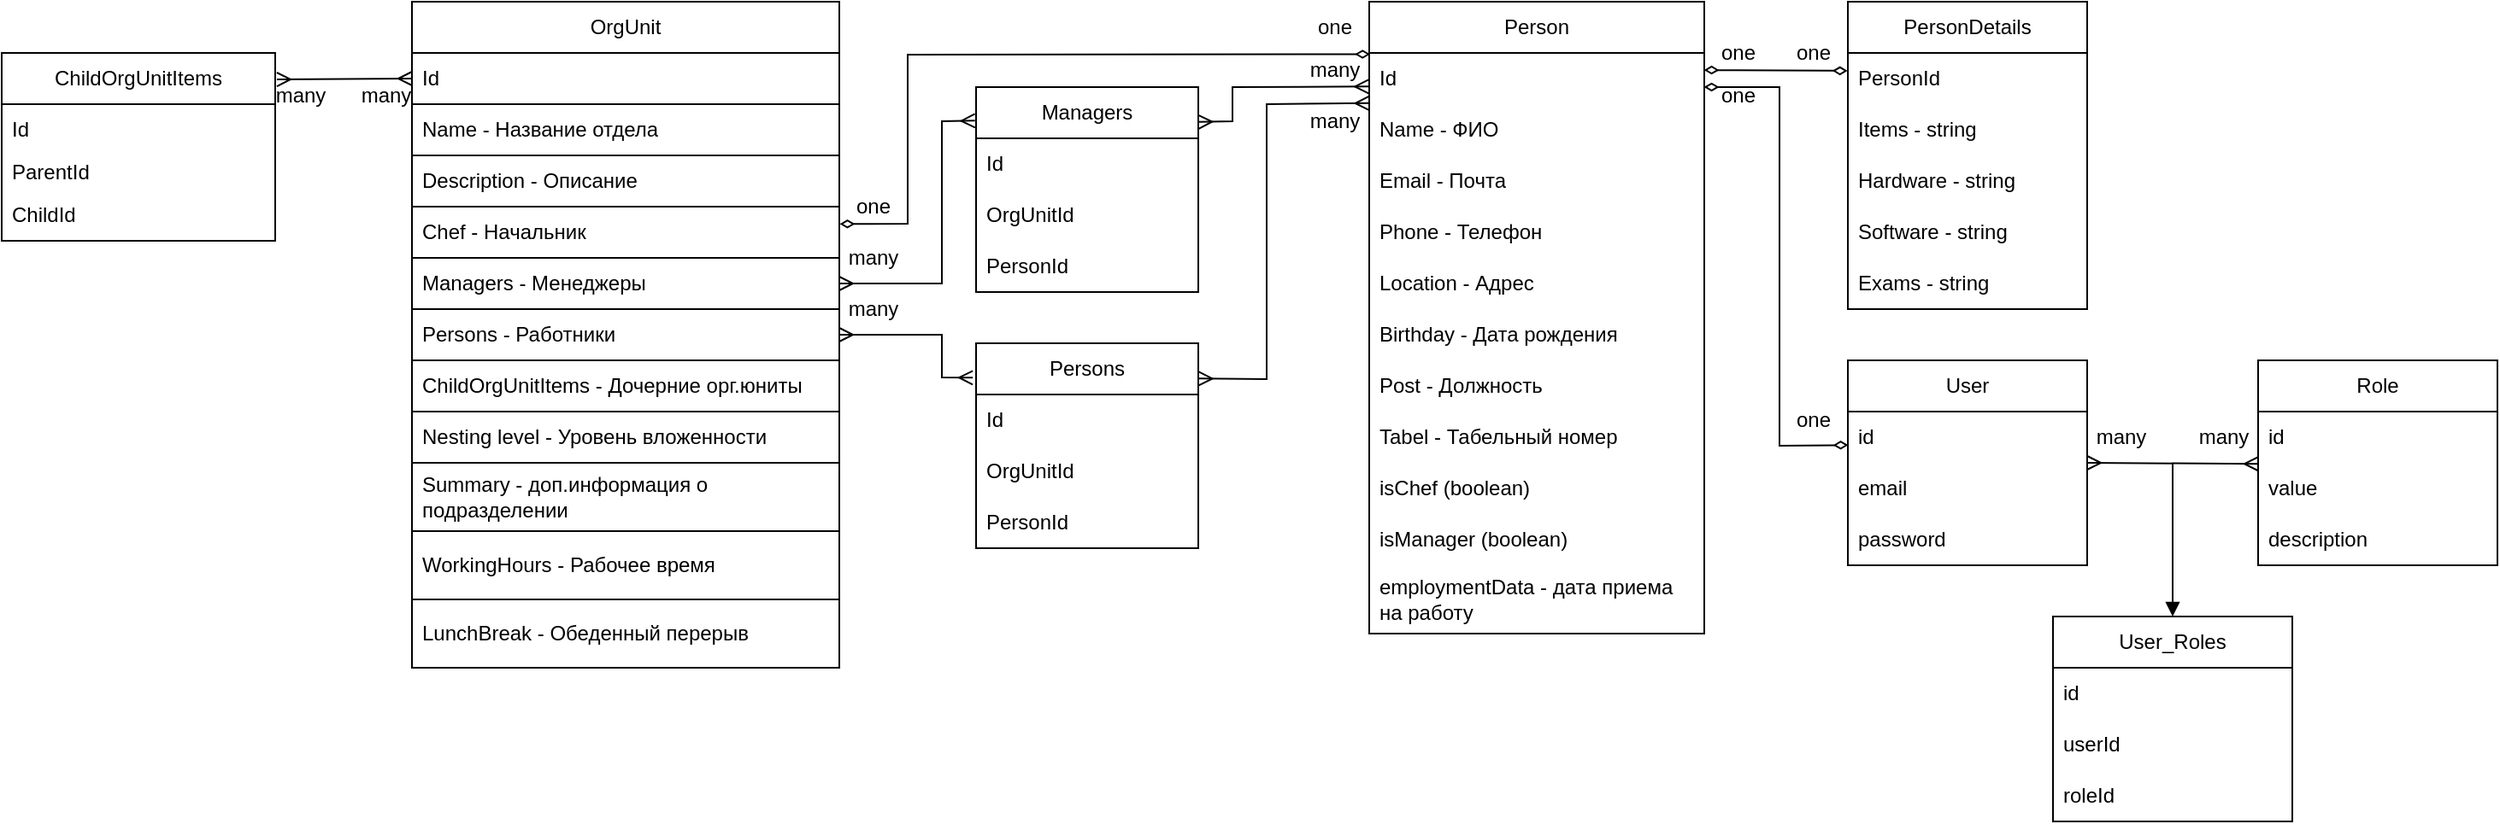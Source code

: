 <mxfile version="21.1.2" type="device">
  <diagram name="PostgreSchema" id="-JJ_8Ek38G9KD2-e-6LZ">
    <mxGraphModel dx="2048" dy="854" grid="1" gridSize="10" guides="1" tooltips="1" connect="1" arrows="1" fold="1" page="1" pageScale="1" pageWidth="827" pageHeight="1169" math="0" shadow="0">
      <root>
        <mxCell id="0" />
        <mxCell id="1" parent="0" />
        <mxCell id="tt-nmIVn0dqVWNBrcWp--1" value="Person" style="swimlane;fontStyle=0;childLayout=stackLayout;horizontal=1;startSize=30;horizontalStack=0;resizeParent=1;resizeParentMax=0;resizeLast=0;collapsible=1;marginBottom=0;whiteSpace=wrap;html=1;" parent="1" vertex="1">
          <mxGeometry x="40" y="40" width="196" height="370" as="geometry" />
        </mxCell>
        <mxCell id="tt-nmIVn0dqVWNBrcWp--2" value="Id" style="text;strokeColor=none;fillColor=none;align=left;verticalAlign=middle;spacingLeft=4;spacingRight=4;overflow=hidden;points=[[0,0.5],[1,0.5]];portConstraint=eastwest;rotatable=0;whiteSpace=wrap;html=1;" parent="tt-nmIVn0dqVWNBrcWp--1" vertex="1">
          <mxGeometry y="30" width="196" height="30" as="geometry" />
        </mxCell>
        <mxCell id="tt-nmIVn0dqVWNBrcWp--3" value="Name - ФИО" style="text;strokeColor=none;fillColor=none;align=left;verticalAlign=middle;spacingLeft=4;spacingRight=4;overflow=hidden;points=[[0,0.5],[1,0.5]];portConstraint=eastwest;rotatable=0;whiteSpace=wrap;html=1;" parent="tt-nmIVn0dqVWNBrcWp--1" vertex="1">
          <mxGeometry y="60" width="196" height="30" as="geometry" />
        </mxCell>
        <mxCell id="tt-nmIVn0dqVWNBrcWp--4" value="Email - Почта" style="text;strokeColor=none;fillColor=none;align=left;verticalAlign=middle;spacingLeft=4;spacingRight=4;overflow=hidden;points=[[0,0.5],[1,0.5]];portConstraint=eastwest;rotatable=0;whiteSpace=wrap;html=1;" parent="tt-nmIVn0dqVWNBrcWp--1" vertex="1">
          <mxGeometry y="90" width="196" height="30" as="geometry" />
        </mxCell>
        <mxCell id="tt-nmIVn0dqVWNBrcWp--5" value="Phone - Телефон" style="text;strokeColor=none;fillColor=none;align=left;verticalAlign=middle;spacingLeft=4;spacingRight=4;overflow=hidden;points=[[0,0.5],[1,0.5]];portConstraint=eastwest;rotatable=0;whiteSpace=wrap;html=1;" parent="tt-nmIVn0dqVWNBrcWp--1" vertex="1">
          <mxGeometry y="120" width="196" height="30" as="geometry" />
        </mxCell>
        <mxCell id="tt-nmIVn0dqVWNBrcWp--6" value="Location - Адрес" style="text;strokeColor=none;fillColor=none;align=left;verticalAlign=middle;spacingLeft=4;spacingRight=4;overflow=hidden;points=[[0,0.5],[1,0.5]];portConstraint=eastwest;rotatable=0;whiteSpace=wrap;html=1;" parent="tt-nmIVn0dqVWNBrcWp--1" vertex="1">
          <mxGeometry y="150" width="196" height="30" as="geometry" />
        </mxCell>
        <mxCell id="tt-nmIVn0dqVWNBrcWp--7" value="Birthday - Дата рождения" style="text;strokeColor=none;fillColor=none;align=left;verticalAlign=middle;spacingLeft=4;spacingRight=4;overflow=hidden;points=[[0,0.5],[1,0.5]];portConstraint=eastwest;rotatable=0;whiteSpace=wrap;html=1;" parent="tt-nmIVn0dqVWNBrcWp--1" vertex="1">
          <mxGeometry y="180" width="196" height="30" as="geometry" />
        </mxCell>
        <mxCell id="tt-nmIVn0dqVWNBrcWp--8" value="Post - Должность" style="text;strokeColor=none;fillColor=none;align=left;verticalAlign=middle;spacingLeft=4;spacingRight=4;overflow=hidden;points=[[0,0.5],[1,0.5]];portConstraint=eastwest;rotatable=0;whiteSpace=wrap;html=1;" parent="tt-nmIVn0dqVWNBrcWp--1" vertex="1">
          <mxGeometry y="210" width="196" height="30" as="geometry" />
        </mxCell>
        <mxCell id="tt-nmIVn0dqVWNBrcWp--10" value="Tabel - Табельный номер" style="text;strokeColor=none;fillColor=none;align=left;verticalAlign=middle;spacingLeft=4;spacingRight=4;overflow=hidden;points=[[0,0.5],[1,0.5]];portConstraint=eastwest;rotatable=0;whiteSpace=wrap;html=1;" parent="tt-nmIVn0dqVWNBrcWp--1" vertex="1">
          <mxGeometry y="240" width="196" height="30" as="geometry" />
        </mxCell>
        <mxCell id="tt-nmIVn0dqVWNBrcWp--16" value="isChef (boolean)" style="text;strokeColor=none;fillColor=none;align=left;verticalAlign=middle;spacingLeft=4;spacingRight=4;overflow=hidden;points=[[0,0.5],[1,0.5]];portConstraint=eastwest;rotatable=0;whiteSpace=wrap;html=1;" parent="tt-nmIVn0dqVWNBrcWp--1" vertex="1">
          <mxGeometry y="270" width="196" height="30" as="geometry" />
        </mxCell>
        <mxCell id="tt-nmIVn0dqVWNBrcWp--17" value="isManager (boolean)" style="text;strokeColor=none;fillColor=none;align=left;verticalAlign=middle;spacingLeft=4;spacingRight=4;overflow=hidden;points=[[0,0.5],[1,0.5]];portConstraint=eastwest;rotatable=0;whiteSpace=wrap;html=1;" parent="tt-nmIVn0dqVWNBrcWp--1" vertex="1">
          <mxGeometry y="300" width="196" height="30" as="geometry" />
        </mxCell>
        <mxCell id="c_I2KkXM7RDL-4vRSEfP-3" value="employmentData - дата приема на работу" style="text;strokeColor=none;fillColor=none;align=left;verticalAlign=middle;spacingLeft=4;spacingRight=4;overflow=hidden;points=[[0,0.5],[1,0.5]];portConstraint=eastwest;rotatable=0;whiteSpace=wrap;html=1;" vertex="1" parent="tt-nmIVn0dqVWNBrcWp--1">
          <mxGeometry y="330" width="196" height="40" as="geometry" />
        </mxCell>
        <mxCell id="tt-nmIVn0dqVWNBrcWp--12" value="PersonDetails" style="swimlane;fontStyle=0;childLayout=stackLayout;horizontal=1;startSize=30;horizontalStack=0;resizeParent=1;resizeParentMax=0;resizeLast=0;collapsible=1;marginBottom=0;whiteSpace=wrap;html=1;" parent="1" vertex="1">
          <mxGeometry x="320" y="40" width="140" height="180" as="geometry" />
        </mxCell>
        <mxCell id="tt-nmIVn0dqVWNBrcWp--13" value="PersonId" style="text;strokeColor=none;fillColor=none;align=left;verticalAlign=middle;spacingLeft=4;spacingRight=4;overflow=hidden;points=[[0,0.5],[1,0.5]];portConstraint=eastwest;rotatable=0;whiteSpace=wrap;html=1;" parent="tt-nmIVn0dqVWNBrcWp--12" vertex="1">
          <mxGeometry y="30" width="140" height="30" as="geometry" />
        </mxCell>
        <mxCell id="tt-nmIVn0dqVWNBrcWp--14" value="Items - string" style="text;strokeColor=none;fillColor=none;align=left;verticalAlign=middle;spacingLeft=4;spacingRight=4;overflow=hidden;points=[[0,0.5],[1,0.5]];portConstraint=eastwest;rotatable=0;whiteSpace=wrap;html=1;" parent="tt-nmIVn0dqVWNBrcWp--12" vertex="1">
          <mxGeometry y="60" width="140" height="30" as="geometry" />
        </mxCell>
        <mxCell id="tt-nmIVn0dqVWNBrcWp--15" value="Hardware - string&amp;nbsp;" style="text;strokeColor=none;fillColor=none;align=left;verticalAlign=middle;spacingLeft=4;spacingRight=4;overflow=hidden;points=[[0,0.5],[1,0.5]];portConstraint=eastwest;rotatable=0;whiteSpace=wrap;html=1;" parent="tt-nmIVn0dqVWNBrcWp--12" vertex="1">
          <mxGeometry y="90" width="140" height="30" as="geometry" />
        </mxCell>
        <mxCell id="tt-nmIVn0dqVWNBrcWp--18" value="Software - string&amp;nbsp;&amp;nbsp;" style="text;strokeColor=none;fillColor=none;align=left;verticalAlign=middle;spacingLeft=4;spacingRight=4;overflow=hidden;points=[[0,0.5],[1,0.5]];portConstraint=eastwest;rotatable=0;whiteSpace=wrap;html=1;" parent="tt-nmIVn0dqVWNBrcWp--12" vertex="1">
          <mxGeometry y="120" width="140" height="30" as="geometry" />
        </mxCell>
        <mxCell id="tt-nmIVn0dqVWNBrcWp--19" value="Exams - string&amp;nbsp;" style="text;strokeColor=none;fillColor=none;align=left;verticalAlign=middle;spacingLeft=4;spacingRight=4;overflow=hidden;points=[[0,0.5],[1,0.5]];portConstraint=eastwest;rotatable=0;whiteSpace=wrap;html=1;" parent="tt-nmIVn0dqVWNBrcWp--12" vertex="1">
          <mxGeometry y="150" width="140" height="30" as="geometry" />
        </mxCell>
        <mxCell id="tt-nmIVn0dqVWNBrcWp--21" style="edgeStyle=orthogonalEdgeStyle;rounded=0;orthogonalLoop=1;jettySize=auto;html=1;exitX=1;exitY=0.5;exitDx=0;exitDy=0;" parent="tt-nmIVn0dqVWNBrcWp--12" source="tt-nmIVn0dqVWNBrcWp--15" target="tt-nmIVn0dqVWNBrcWp--15" edge="1">
          <mxGeometry relative="1" as="geometry" />
        </mxCell>
        <mxCell id="tt-nmIVn0dqVWNBrcWp--20" value="" style="endArrow=diamondThin;startArrow=diamondThin;html=1;rounded=0;entryX=-0.001;entryY=0.349;entryDx=0;entryDy=0;startFill=0;endFill=0;exitX=0.999;exitY=0.334;exitDx=0;exitDy=0;exitPerimeter=0;entryPerimeter=0;" parent="1" source="tt-nmIVn0dqVWNBrcWp--2" target="tt-nmIVn0dqVWNBrcWp--13" edge="1">
          <mxGeometry width="50" height="50" relative="1" as="geometry">
            <mxPoint x="280" y="80" as="sourcePoint" />
            <mxPoint x="610" y="235" as="targetPoint" />
          </mxGeometry>
        </mxCell>
        <mxCell id="tt-nmIVn0dqVWNBrcWp--23" value="OrgUnit" style="swimlane;fontStyle=0;childLayout=stackLayout;horizontal=1;startSize=30;horizontalStack=0;resizeParent=1;resizeParentMax=0;resizeLast=0;collapsible=1;marginBottom=0;whiteSpace=wrap;html=1;" parent="1" vertex="1">
          <mxGeometry x="-520" y="40" width="250" height="390" as="geometry" />
        </mxCell>
        <mxCell id="tt-nmIVn0dqVWNBrcWp--24" value="Id" style="text;strokeColor=default;fillColor=none;align=left;verticalAlign=middle;spacingLeft=4;spacingRight=4;overflow=hidden;points=[[0,0.5],[1,0.5]];portConstraint=eastwest;rotatable=0;whiteSpace=wrap;html=1;" parent="tt-nmIVn0dqVWNBrcWp--23" vertex="1">
          <mxGeometry y="30" width="250" height="30" as="geometry" />
        </mxCell>
        <mxCell id="tt-nmIVn0dqVWNBrcWp--25" value="Name - Название отдела" style="text;strokeColor=default;fillColor=none;align=left;verticalAlign=middle;spacingLeft=4;spacingRight=4;overflow=hidden;points=[[0,0.5],[1,0.5]];portConstraint=eastwest;rotatable=0;whiteSpace=wrap;html=1;" parent="tt-nmIVn0dqVWNBrcWp--23" vertex="1">
          <mxGeometry y="60" width="250" height="30" as="geometry" />
        </mxCell>
        <mxCell id="tt-nmIVn0dqVWNBrcWp--26" value="Description - Описание" style="text;strokeColor=default;fillColor=none;align=left;verticalAlign=middle;spacingLeft=4;spacingRight=4;overflow=hidden;points=[[0,0.5],[1,0.5]];portConstraint=eastwest;rotatable=0;whiteSpace=wrap;html=1;" parent="tt-nmIVn0dqVWNBrcWp--23" vertex="1">
          <mxGeometry y="90" width="250" height="30" as="geometry" />
        </mxCell>
        <mxCell id="tt-nmIVn0dqVWNBrcWp--27" value="Chef - Начальник" style="text;strokeColor=default;fillColor=none;align=left;verticalAlign=middle;spacingLeft=4;spacingRight=4;overflow=hidden;points=[[0,0.5],[1,0.5]];portConstraint=eastwest;rotatable=0;whiteSpace=wrap;html=1;" parent="tt-nmIVn0dqVWNBrcWp--23" vertex="1">
          <mxGeometry y="120" width="250" height="30" as="geometry" />
        </mxCell>
        <mxCell id="tt-nmIVn0dqVWNBrcWp--28" value="Managers - Менеджеры" style="text;strokeColor=default;fillColor=none;align=left;verticalAlign=middle;spacingLeft=4;spacingRight=4;overflow=hidden;points=[[0,0.5],[1,0.5]];portConstraint=eastwest;rotatable=0;whiteSpace=wrap;html=1;" parent="tt-nmIVn0dqVWNBrcWp--23" vertex="1">
          <mxGeometry y="150" width="250" height="30" as="geometry" />
        </mxCell>
        <mxCell id="tt-nmIVn0dqVWNBrcWp--29" value="Persons - Работники" style="text;strokeColor=default;fillColor=none;align=left;verticalAlign=middle;spacingLeft=4;spacingRight=4;overflow=hidden;points=[[0,0.5],[1,0.5]];portConstraint=eastwest;rotatable=0;whiteSpace=wrap;html=1;" parent="tt-nmIVn0dqVWNBrcWp--23" vertex="1">
          <mxGeometry y="180" width="250" height="30" as="geometry" />
        </mxCell>
        <mxCell id="tt-nmIVn0dqVWNBrcWp--30" value="ChildOrgUnitItems - Дочерние орг.юниты" style="text;strokeColor=default;fillColor=none;align=left;verticalAlign=middle;spacingLeft=4;spacingRight=4;overflow=hidden;points=[[0,0.5],[1,0.5]];portConstraint=eastwest;rotatable=0;whiteSpace=wrap;html=1;" parent="tt-nmIVn0dqVWNBrcWp--23" vertex="1">
          <mxGeometry y="210" width="250" height="30" as="geometry" />
        </mxCell>
        <mxCell id="tt-nmIVn0dqVWNBrcWp--33" value="Nesting level - Уровень вложенности" style="text;strokeColor=default;fillColor=none;align=left;verticalAlign=middle;spacingLeft=4;spacingRight=4;overflow=hidden;points=[[0,0.5],[1,0.5]];portConstraint=eastwest;rotatable=0;whiteSpace=wrap;html=1;" parent="tt-nmIVn0dqVWNBrcWp--23" vertex="1">
          <mxGeometry y="240" width="250" height="30" as="geometry" />
        </mxCell>
        <mxCell id="c_I2KkXM7RDL-4vRSEfP-4" value="Summary - доп.информация о подразделении" style="text;strokeColor=default;fillColor=none;align=left;verticalAlign=middle;spacingLeft=4;spacingRight=4;overflow=hidden;points=[[0,0.5],[1,0.5]];portConstraint=eastwest;rotatable=0;whiteSpace=wrap;html=1;" vertex="1" parent="tt-nmIVn0dqVWNBrcWp--23">
          <mxGeometry y="270" width="250" height="40" as="geometry" />
        </mxCell>
        <mxCell id="c_I2KkXM7RDL-4vRSEfP-5" value="WorkingHours - Рабочее время" style="text;strokeColor=default;fillColor=none;align=left;verticalAlign=middle;spacingLeft=4;spacingRight=4;overflow=hidden;points=[[0,0.5],[1,0.5]];portConstraint=eastwest;rotatable=0;whiteSpace=wrap;html=1;" vertex="1" parent="tt-nmIVn0dqVWNBrcWp--23">
          <mxGeometry y="310" width="250" height="40" as="geometry" />
        </mxCell>
        <mxCell id="c_I2KkXM7RDL-4vRSEfP-6" value="LunchBreak - Обеденный перерыв" style="text;strokeColor=default;fillColor=none;align=left;verticalAlign=middle;spacingLeft=4;spacingRight=4;overflow=hidden;points=[[0,0.5],[1,0.5]];portConstraint=eastwest;rotatable=0;whiteSpace=wrap;html=1;" vertex="1" parent="tt-nmIVn0dqVWNBrcWp--23">
          <mxGeometry y="350" width="250" height="40" as="geometry" />
        </mxCell>
        <mxCell id="tt-nmIVn0dqVWNBrcWp--34" value="Managers" style="swimlane;fontStyle=0;childLayout=stackLayout;horizontal=1;startSize=30;horizontalStack=0;resizeParent=1;resizeParentMax=0;resizeLast=0;collapsible=1;marginBottom=0;whiteSpace=wrap;html=1;" parent="1" vertex="1">
          <mxGeometry x="-190" y="90" width="130" height="120" as="geometry" />
        </mxCell>
        <mxCell id="tt-nmIVn0dqVWNBrcWp--35" value="Id&lt;br&gt;" style="text;strokeColor=none;fillColor=none;align=left;verticalAlign=middle;spacingLeft=4;spacingRight=4;overflow=hidden;points=[[0,0.5],[1,0.5]];portConstraint=eastwest;rotatable=0;whiteSpace=wrap;html=1;" parent="tt-nmIVn0dqVWNBrcWp--34" vertex="1">
          <mxGeometry y="30" width="130" height="30" as="geometry" />
        </mxCell>
        <mxCell id="tt-nmIVn0dqVWNBrcWp--36" value="OrgUnitId" style="text;strokeColor=none;fillColor=none;align=left;verticalAlign=middle;spacingLeft=4;spacingRight=4;overflow=hidden;points=[[0,0.5],[1,0.5]];portConstraint=eastwest;rotatable=0;whiteSpace=wrap;html=1;" parent="tt-nmIVn0dqVWNBrcWp--34" vertex="1">
          <mxGeometry y="60" width="130" height="30" as="geometry" />
        </mxCell>
        <mxCell id="XfqStUF57FLf_bJF3hSX-3" value="PersonId" style="text;strokeColor=none;fillColor=none;align=left;verticalAlign=middle;spacingLeft=4;spacingRight=4;overflow=hidden;points=[[0,0.5],[1,0.5]];portConstraint=eastwest;rotatable=0;whiteSpace=wrap;html=1;" parent="tt-nmIVn0dqVWNBrcWp--34" vertex="1">
          <mxGeometry y="90" width="130" height="30" as="geometry" />
        </mxCell>
        <mxCell id="tt-nmIVn0dqVWNBrcWp--38" value="Persons" style="swimlane;fontStyle=0;childLayout=stackLayout;horizontal=1;startSize=30;horizontalStack=0;resizeParent=1;resizeParentMax=0;resizeLast=0;collapsible=1;marginBottom=0;whiteSpace=wrap;html=1;" parent="1" vertex="1">
          <mxGeometry x="-190" y="240" width="130" height="120" as="geometry" />
        </mxCell>
        <mxCell id="tt-nmIVn0dqVWNBrcWp--39" value="Id&lt;br&gt;" style="text;strokeColor=none;fillColor=none;align=left;verticalAlign=middle;spacingLeft=4;spacingRight=4;overflow=hidden;points=[[0,0.5],[1,0.5]];portConstraint=eastwest;rotatable=0;whiteSpace=wrap;html=1;" parent="tt-nmIVn0dqVWNBrcWp--38" vertex="1">
          <mxGeometry y="30" width="130" height="30" as="geometry" />
        </mxCell>
        <mxCell id="tt-nmIVn0dqVWNBrcWp--40" value="OrgUnitId" style="text;strokeColor=none;fillColor=none;align=left;verticalAlign=middle;spacingLeft=4;spacingRight=4;overflow=hidden;points=[[0,0.5],[1,0.5]];portConstraint=eastwest;rotatable=0;whiteSpace=wrap;html=1;" parent="tt-nmIVn0dqVWNBrcWp--38" vertex="1">
          <mxGeometry y="60" width="130" height="30" as="geometry" />
        </mxCell>
        <mxCell id="XfqStUF57FLf_bJF3hSX-2" value="PersonId" style="text;strokeColor=none;fillColor=none;align=left;verticalAlign=middle;spacingLeft=4;spacingRight=4;overflow=hidden;points=[[0,0.5],[1,0.5]];portConstraint=eastwest;rotatable=0;whiteSpace=wrap;html=1;" parent="tt-nmIVn0dqVWNBrcWp--38" vertex="1">
          <mxGeometry y="90" width="130" height="30" as="geometry" />
        </mxCell>
        <mxCell id="tt-nmIVn0dqVWNBrcWp--41" value="" style="endArrow=ERmany;html=1;rounded=0;exitX=1;exitY=0.5;exitDx=0;exitDy=0;entryX=-0.005;entryY=0.164;entryDx=0;entryDy=0;entryPerimeter=0;startArrow=ERmany;startFill=0;endFill=0;" parent="1" source="tt-nmIVn0dqVWNBrcWp--28" target="tt-nmIVn0dqVWNBrcWp--34" edge="1">
          <mxGeometry width="50" height="50" relative="1" as="geometry">
            <mxPoint x="60" y="235" as="sourcePoint" />
            <mxPoint x="-50" y="85" as="targetPoint" />
            <Array as="points">
              <mxPoint x="-210" y="205" />
              <mxPoint x="-210" y="110" />
            </Array>
          </mxGeometry>
        </mxCell>
        <mxCell id="tt-nmIVn0dqVWNBrcWp--42" value="" style="endArrow=ERmany;html=1;rounded=0;entryX=1;entryY=0.5;entryDx=0;entryDy=0;startArrow=ERmany;startFill=0;endFill=0;exitX=-0.015;exitY=0.168;exitDx=0;exitDy=0;exitPerimeter=0;" parent="1" source="tt-nmIVn0dqVWNBrcWp--38" target="tt-nmIVn0dqVWNBrcWp--29" edge="1">
          <mxGeometry width="50" height="50" relative="1" as="geometry">
            <mxPoint x="-340" y="260" as="sourcePoint" />
            <mxPoint x="-100" y="255" as="targetPoint" />
            <Array as="points">
              <mxPoint x="-210" y="260" />
              <mxPoint x="-210" y="235" />
            </Array>
          </mxGeometry>
        </mxCell>
        <mxCell id="tt-nmIVn0dqVWNBrcWp--43" value="" style="endArrow=ERmany;html=1;rounded=0;entryX=-0.002;entryY=0.656;entryDx=0;entryDy=0;exitX=1.001;exitY=0.17;exitDx=0;exitDy=0;exitPerimeter=0;entryPerimeter=0;endFill=0;startArrow=ERmany;startFill=0;" parent="1" source="tt-nmIVn0dqVWNBrcWp--34" target="tt-nmIVn0dqVWNBrcWp--2" edge="1">
          <mxGeometry width="50" height="50" relative="1" as="geometry">
            <mxPoint x="120" y="225" as="sourcePoint" />
            <mxPoint x="170" y="175" as="targetPoint" />
            <Array as="points">
              <mxPoint x="-40" y="110" />
              <mxPoint x="-40" y="90" />
            </Array>
          </mxGeometry>
        </mxCell>
        <mxCell id="tt-nmIVn0dqVWNBrcWp--44" value="" style="endArrow=ERmany;html=1;rounded=0;entryX=-0.001;entryY=0.981;entryDx=0;entryDy=0;entryPerimeter=0;exitX=1.002;exitY=0.172;exitDx=0;exitDy=0;exitPerimeter=0;endFill=0;startArrow=ERmany;startFill=0;" parent="1" source="tt-nmIVn0dqVWNBrcWp--38" target="tt-nmIVn0dqVWNBrcWp--2" edge="1">
          <mxGeometry width="50" height="50" relative="1" as="geometry">
            <mxPoint x="260" y="235" as="sourcePoint" />
            <mxPoint x="310" y="185" as="targetPoint" />
            <Array as="points">
              <mxPoint x="-20" y="261" />
              <mxPoint x="-20" y="100" />
            </Array>
          </mxGeometry>
        </mxCell>
        <mxCell id="tt-nmIVn0dqVWNBrcWp--45" value="ChildOrgUnitItems" style="swimlane;fontStyle=0;childLayout=stackLayout;horizontal=1;startSize=30;horizontalStack=0;resizeParent=1;resizeParentMax=0;resizeLast=0;collapsible=1;marginBottom=0;whiteSpace=wrap;html=1;" parent="1" vertex="1">
          <mxGeometry x="-760" y="70" width="160" height="110" as="geometry" />
        </mxCell>
        <mxCell id="tt-nmIVn0dqVWNBrcWp--46" value="Id&lt;br&gt;" style="text;strokeColor=none;fillColor=none;align=left;verticalAlign=middle;spacingLeft=4;spacingRight=4;overflow=hidden;points=[[0,0.5],[1,0.5]];portConstraint=eastwest;rotatable=0;whiteSpace=wrap;html=1;" parent="tt-nmIVn0dqVWNBrcWp--45" vertex="1">
          <mxGeometry y="30" width="160" height="30" as="geometry" />
        </mxCell>
        <mxCell id="tt-nmIVn0dqVWNBrcWp--47" value="ParentId" style="text;strokeColor=none;fillColor=none;align=left;verticalAlign=middle;spacingLeft=4;spacingRight=4;overflow=hidden;points=[[0,0.5],[1,0.5]];portConstraint=eastwest;rotatable=0;whiteSpace=wrap;html=1;" parent="tt-nmIVn0dqVWNBrcWp--45" vertex="1">
          <mxGeometry y="60" width="160" height="20" as="geometry" />
        </mxCell>
        <mxCell id="XfqStUF57FLf_bJF3hSX-1" value="ChildId" style="text;strokeColor=none;fillColor=none;align=left;verticalAlign=middle;spacingLeft=4;spacingRight=4;overflow=hidden;points=[[0,0.5],[1,0.5]];portConstraint=eastwest;rotatable=0;whiteSpace=wrap;html=1;" parent="tt-nmIVn0dqVWNBrcWp--45" vertex="1">
          <mxGeometry y="80" width="160" height="30" as="geometry" />
        </mxCell>
        <mxCell id="tt-nmIVn0dqVWNBrcWp--49" value="one" style="text;html=1;strokeColor=none;fillColor=none;align=center;verticalAlign=middle;whiteSpace=wrap;rounded=0;" parent="1" vertex="1">
          <mxGeometry x="236" y="65" width="40" height="10" as="geometry" />
        </mxCell>
        <mxCell id="tt-nmIVn0dqVWNBrcWp--50" value="one" style="text;html=1;strokeColor=none;fillColor=none;align=center;verticalAlign=middle;whiteSpace=wrap;rounded=0;" parent="1" vertex="1">
          <mxGeometry x="280" y="280" width="40" height="10" as="geometry" />
        </mxCell>
        <mxCell id="tt-nmIVn0dqVWNBrcWp--53" value="User" style="swimlane;fontStyle=0;childLayout=stackLayout;horizontal=1;startSize=30;horizontalStack=0;resizeParent=1;resizeParentMax=0;resizeLast=0;collapsible=1;marginBottom=0;whiteSpace=wrap;html=1;" parent="1" vertex="1">
          <mxGeometry x="320" y="250" width="140" height="120" as="geometry" />
        </mxCell>
        <mxCell id="tt-nmIVn0dqVWNBrcWp--54" value="id" style="text;strokeColor=none;fillColor=none;align=left;verticalAlign=middle;spacingLeft=4;spacingRight=4;overflow=hidden;points=[[0,0.5],[1,0.5]];portConstraint=eastwest;rotatable=0;whiteSpace=wrap;html=1;" parent="tt-nmIVn0dqVWNBrcWp--53" vertex="1">
          <mxGeometry y="30" width="140" height="30" as="geometry" />
        </mxCell>
        <mxCell id="tt-nmIVn0dqVWNBrcWp--55" value="email" style="text;strokeColor=none;fillColor=none;align=left;verticalAlign=middle;spacingLeft=4;spacingRight=4;overflow=hidden;points=[[0,0.5],[1,0.5]];portConstraint=eastwest;rotatable=0;whiteSpace=wrap;html=1;" parent="tt-nmIVn0dqVWNBrcWp--53" vertex="1">
          <mxGeometry y="60" width="140" height="30" as="geometry" />
        </mxCell>
        <mxCell id="tt-nmIVn0dqVWNBrcWp--56" value="password" style="text;strokeColor=none;fillColor=none;align=left;verticalAlign=middle;spacingLeft=4;spacingRight=4;overflow=hidden;points=[[0,0.5],[1,0.5]];portConstraint=eastwest;rotatable=0;whiteSpace=wrap;html=1;" parent="tt-nmIVn0dqVWNBrcWp--53" vertex="1">
          <mxGeometry y="90" width="140" height="30" as="geometry" />
        </mxCell>
        <mxCell id="tt-nmIVn0dqVWNBrcWp--57" value="Role" style="swimlane;fontStyle=0;childLayout=stackLayout;horizontal=1;startSize=30;horizontalStack=0;resizeParent=1;resizeParentMax=0;resizeLast=0;collapsible=1;marginBottom=0;whiteSpace=wrap;html=1;" parent="1" vertex="1">
          <mxGeometry x="560" y="250" width="140" height="120" as="geometry" />
        </mxCell>
        <mxCell id="tt-nmIVn0dqVWNBrcWp--58" value="id" style="text;strokeColor=none;fillColor=none;align=left;verticalAlign=middle;spacingLeft=4;spacingRight=4;overflow=hidden;points=[[0,0.5],[1,0.5]];portConstraint=eastwest;rotatable=0;whiteSpace=wrap;html=1;" parent="tt-nmIVn0dqVWNBrcWp--57" vertex="1">
          <mxGeometry y="30" width="140" height="30" as="geometry" />
        </mxCell>
        <mxCell id="tt-nmIVn0dqVWNBrcWp--59" value="value" style="text;strokeColor=none;fillColor=none;align=left;verticalAlign=middle;spacingLeft=4;spacingRight=4;overflow=hidden;points=[[0,0.5],[1,0.5]];portConstraint=eastwest;rotatable=0;whiteSpace=wrap;html=1;" parent="tt-nmIVn0dqVWNBrcWp--57" vertex="1">
          <mxGeometry y="60" width="140" height="30" as="geometry" />
        </mxCell>
        <mxCell id="tt-nmIVn0dqVWNBrcWp--60" value="description" style="text;strokeColor=none;fillColor=none;align=left;verticalAlign=middle;spacingLeft=4;spacingRight=4;overflow=hidden;points=[[0,0.5],[1,0.5]];portConstraint=eastwest;rotatable=0;whiteSpace=wrap;html=1;" parent="tt-nmIVn0dqVWNBrcWp--57" vertex="1">
          <mxGeometry y="90" width="140" height="30" as="geometry" />
        </mxCell>
        <mxCell id="tt-nmIVn0dqVWNBrcWp--61" value="User_Roles" style="swimlane;fontStyle=0;childLayout=stackLayout;horizontal=1;startSize=30;horizontalStack=0;resizeParent=1;resizeParentMax=0;resizeLast=0;collapsible=1;marginBottom=0;whiteSpace=wrap;html=1;" parent="1" vertex="1">
          <mxGeometry x="440" y="400" width="140" height="120" as="geometry" />
        </mxCell>
        <mxCell id="tt-nmIVn0dqVWNBrcWp--62" value="id" style="text;strokeColor=none;fillColor=none;align=left;verticalAlign=middle;spacingLeft=4;spacingRight=4;overflow=hidden;points=[[0,0.5],[1,0.5]];portConstraint=eastwest;rotatable=0;whiteSpace=wrap;html=1;" parent="tt-nmIVn0dqVWNBrcWp--61" vertex="1">
          <mxGeometry y="30" width="140" height="30" as="geometry" />
        </mxCell>
        <mxCell id="tt-nmIVn0dqVWNBrcWp--63" value="userId" style="text;strokeColor=none;fillColor=none;align=left;verticalAlign=middle;spacingLeft=4;spacingRight=4;overflow=hidden;points=[[0,0.5],[1,0.5]];portConstraint=eastwest;rotatable=0;whiteSpace=wrap;html=1;" parent="tt-nmIVn0dqVWNBrcWp--61" vertex="1">
          <mxGeometry y="60" width="140" height="30" as="geometry" />
        </mxCell>
        <mxCell id="tt-nmIVn0dqVWNBrcWp--64" value="roleId" style="text;strokeColor=none;fillColor=none;align=left;verticalAlign=middle;spacingLeft=4;spacingRight=4;overflow=hidden;points=[[0,0.5],[1,0.5]];portConstraint=eastwest;rotatable=0;whiteSpace=wrap;html=1;" parent="tt-nmIVn0dqVWNBrcWp--61" vertex="1">
          <mxGeometry y="90" width="140" height="30" as="geometry" />
        </mxCell>
        <mxCell id="tt-nmIVn0dqVWNBrcWp--66" value="" style="endArrow=ERmany;html=1;rounded=0;exitX=1;exitY=0.5;exitDx=0;exitDy=0;entryX=0;entryY=0.021;entryDx=0;entryDy=0;entryPerimeter=0;startArrow=ERmany;startFill=0;endFill=0;" parent="1" source="tt-nmIVn0dqVWNBrcWp--53" target="tt-nmIVn0dqVWNBrcWp--59" edge="1">
          <mxGeometry width="50" height="50" relative="1" as="geometry">
            <mxPoint x="834" y="600" as="sourcePoint" />
            <mxPoint x="884" y="550" as="targetPoint" />
          </mxGeometry>
        </mxCell>
        <mxCell id="tt-nmIVn0dqVWNBrcWp--67" value="many" style="text;html=1;strokeColor=none;fillColor=none;align=center;verticalAlign=middle;whiteSpace=wrap;rounded=0;" parent="1" vertex="1">
          <mxGeometry x="460" y="290" width="40" height="10" as="geometry" />
        </mxCell>
        <mxCell id="tt-nmIVn0dqVWNBrcWp--68" value="many" style="text;html=1;strokeColor=none;fillColor=none;align=center;verticalAlign=middle;whiteSpace=wrap;rounded=0;" parent="1" vertex="1">
          <mxGeometry x="520" y="290" width="40" height="10" as="geometry" />
        </mxCell>
        <mxCell id="tt-nmIVn0dqVWNBrcWp--69" value="" style="endArrow=none;html=1;rounded=0;exitX=0.5;exitY=0;exitDx=0;exitDy=0;startArrow=block;startFill=1;" parent="1" source="tt-nmIVn0dqVWNBrcWp--61" edge="1">
          <mxGeometry width="50" height="50" relative="1" as="geometry">
            <mxPoint x="784" y="490" as="sourcePoint" />
            <mxPoint x="510" y="310" as="targetPoint" />
          </mxGeometry>
        </mxCell>
        <mxCell id="tt-nmIVn0dqVWNBrcWp--70" value="" style="endArrow=diamondThin;html=1;rounded=0;entryX=0.999;entryY=0.666;entryDx=0;entryDy=0;entryPerimeter=0;exitX=0.002;exitY=0.654;exitDx=0;exitDy=0;startArrow=diamondThin;startFill=0;exitPerimeter=0;endFill=0;" parent="1" source="tt-nmIVn0dqVWNBrcWp--54" target="tt-nmIVn0dqVWNBrcWp--2" edge="1">
          <mxGeometry width="50" height="50" relative="1" as="geometry">
            <mxPoint x="780" y="420" as="sourcePoint" />
            <mxPoint x="830" y="370" as="targetPoint" />
            <Array as="points">
              <mxPoint x="280" y="300" />
              <mxPoint x="280" y="90" />
            </Array>
          </mxGeometry>
        </mxCell>
        <mxCell id="tt-nmIVn0dqVWNBrcWp--71" value="one" style="text;html=1;strokeColor=none;fillColor=none;align=center;verticalAlign=middle;whiteSpace=wrap;rounded=0;" parent="1" vertex="1">
          <mxGeometry x="236" y="90" width="40" height="10" as="geometry" />
        </mxCell>
        <mxCell id="tt-nmIVn0dqVWNBrcWp--72" value="one" style="text;html=1;strokeColor=none;fillColor=none;align=center;verticalAlign=middle;whiteSpace=wrap;rounded=0;" parent="1" vertex="1">
          <mxGeometry x="280" y="65" width="40" height="10" as="geometry" />
        </mxCell>
        <mxCell id="XfqStUF57FLf_bJF3hSX-5" value="" style="endArrow=diamondThin;html=1;rounded=0;exitX=1.001;exitY=0.339;exitDx=0;exitDy=0;exitPerimeter=0;entryX=0.003;entryY=0.025;entryDx=0;entryDy=0;entryPerimeter=0;endFill=0;startArrow=diamondThin;startFill=0;" parent="1" source="tt-nmIVn0dqVWNBrcWp--27" target="tt-nmIVn0dqVWNBrcWp--2" edge="1">
          <mxGeometry width="50" height="50" relative="1" as="geometry">
            <mxPoint x="-400" y="180" as="sourcePoint" />
            <mxPoint x="81" y="75" as="targetPoint" />
            <Array as="points">
              <mxPoint x="-230" y="170" />
              <mxPoint x="-230" y="71" />
            </Array>
          </mxGeometry>
        </mxCell>
        <mxCell id="XfqStUF57FLf_bJF3hSX-14" value="one" style="text;html=1;strokeColor=none;fillColor=none;align=center;verticalAlign=middle;whiteSpace=wrap;rounded=0;" parent="1" vertex="1">
          <mxGeometry x="-270" y="150" width="40" height="20" as="geometry" />
        </mxCell>
        <mxCell id="XfqStUF57FLf_bJF3hSX-15" value="many" style="text;html=1;strokeColor=none;fillColor=none;align=center;verticalAlign=middle;whiteSpace=wrap;rounded=0;" parent="1" vertex="1">
          <mxGeometry x="-270" y="180" width="40" height="20" as="geometry" />
        </mxCell>
        <mxCell id="XfqStUF57FLf_bJF3hSX-16" value="many" style="text;html=1;strokeColor=none;fillColor=none;align=center;verticalAlign=middle;whiteSpace=wrap;rounded=0;" parent="1" vertex="1">
          <mxGeometry x="-270" y="210" width="40" height="20" as="geometry" />
        </mxCell>
        <mxCell id="XfqStUF57FLf_bJF3hSX-17" value="many" style="text;html=1;strokeColor=none;fillColor=none;align=center;verticalAlign=middle;whiteSpace=wrap;rounded=0;" parent="1" vertex="1">
          <mxGeometry y="100" width="40" height="20" as="geometry" />
        </mxCell>
        <mxCell id="XfqStUF57FLf_bJF3hSX-18" value="many" style="text;html=1;strokeColor=none;fillColor=none;align=center;verticalAlign=middle;whiteSpace=wrap;rounded=0;" parent="1" vertex="1">
          <mxGeometry x="10" y="80" width="20" as="geometry" />
        </mxCell>
        <mxCell id="XfqStUF57FLf_bJF3hSX-19" value="one" style="text;html=1;strokeColor=none;fillColor=none;align=center;verticalAlign=middle;whiteSpace=wrap;rounded=0;" parent="1" vertex="1">
          <mxGeometry y="45" width="40" height="20" as="geometry" />
        </mxCell>
        <mxCell id="XfqStUF57FLf_bJF3hSX-22" value="" style="endArrow=ERmany;html=1;rounded=0;entryX=0;entryY=0.5;entryDx=0;entryDy=0;exitX=1.006;exitY=0.141;exitDx=0;exitDy=0;exitPerimeter=0;startArrow=ERmany;startFill=0;endFill=0;" parent="1" source="tt-nmIVn0dqVWNBrcWp--45" target="tt-nmIVn0dqVWNBrcWp--24" edge="1">
          <mxGeometry width="50" height="50" relative="1" as="geometry">
            <mxPoint x="-610" y="290" as="sourcePoint" />
            <mxPoint x="-560" y="240" as="targetPoint" />
          </mxGeometry>
        </mxCell>
        <mxCell id="XfqStUF57FLf_bJF3hSX-23" value="many" style="text;html=1;strokeColor=none;fillColor=none;align=center;verticalAlign=middle;whiteSpace=wrap;rounded=0;" parent="1" vertex="1">
          <mxGeometry x="-600" y="85" width="30" height="20" as="geometry" />
        </mxCell>
        <mxCell id="XfqStUF57FLf_bJF3hSX-24" value="many" style="text;html=1;strokeColor=none;fillColor=none;align=center;verticalAlign=middle;whiteSpace=wrap;rounded=0;" parent="1" vertex="1">
          <mxGeometry x="-550" y="85" width="30" height="20" as="geometry" />
        </mxCell>
      </root>
    </mxGraphModel>
  </diagram>
</mxfile>
